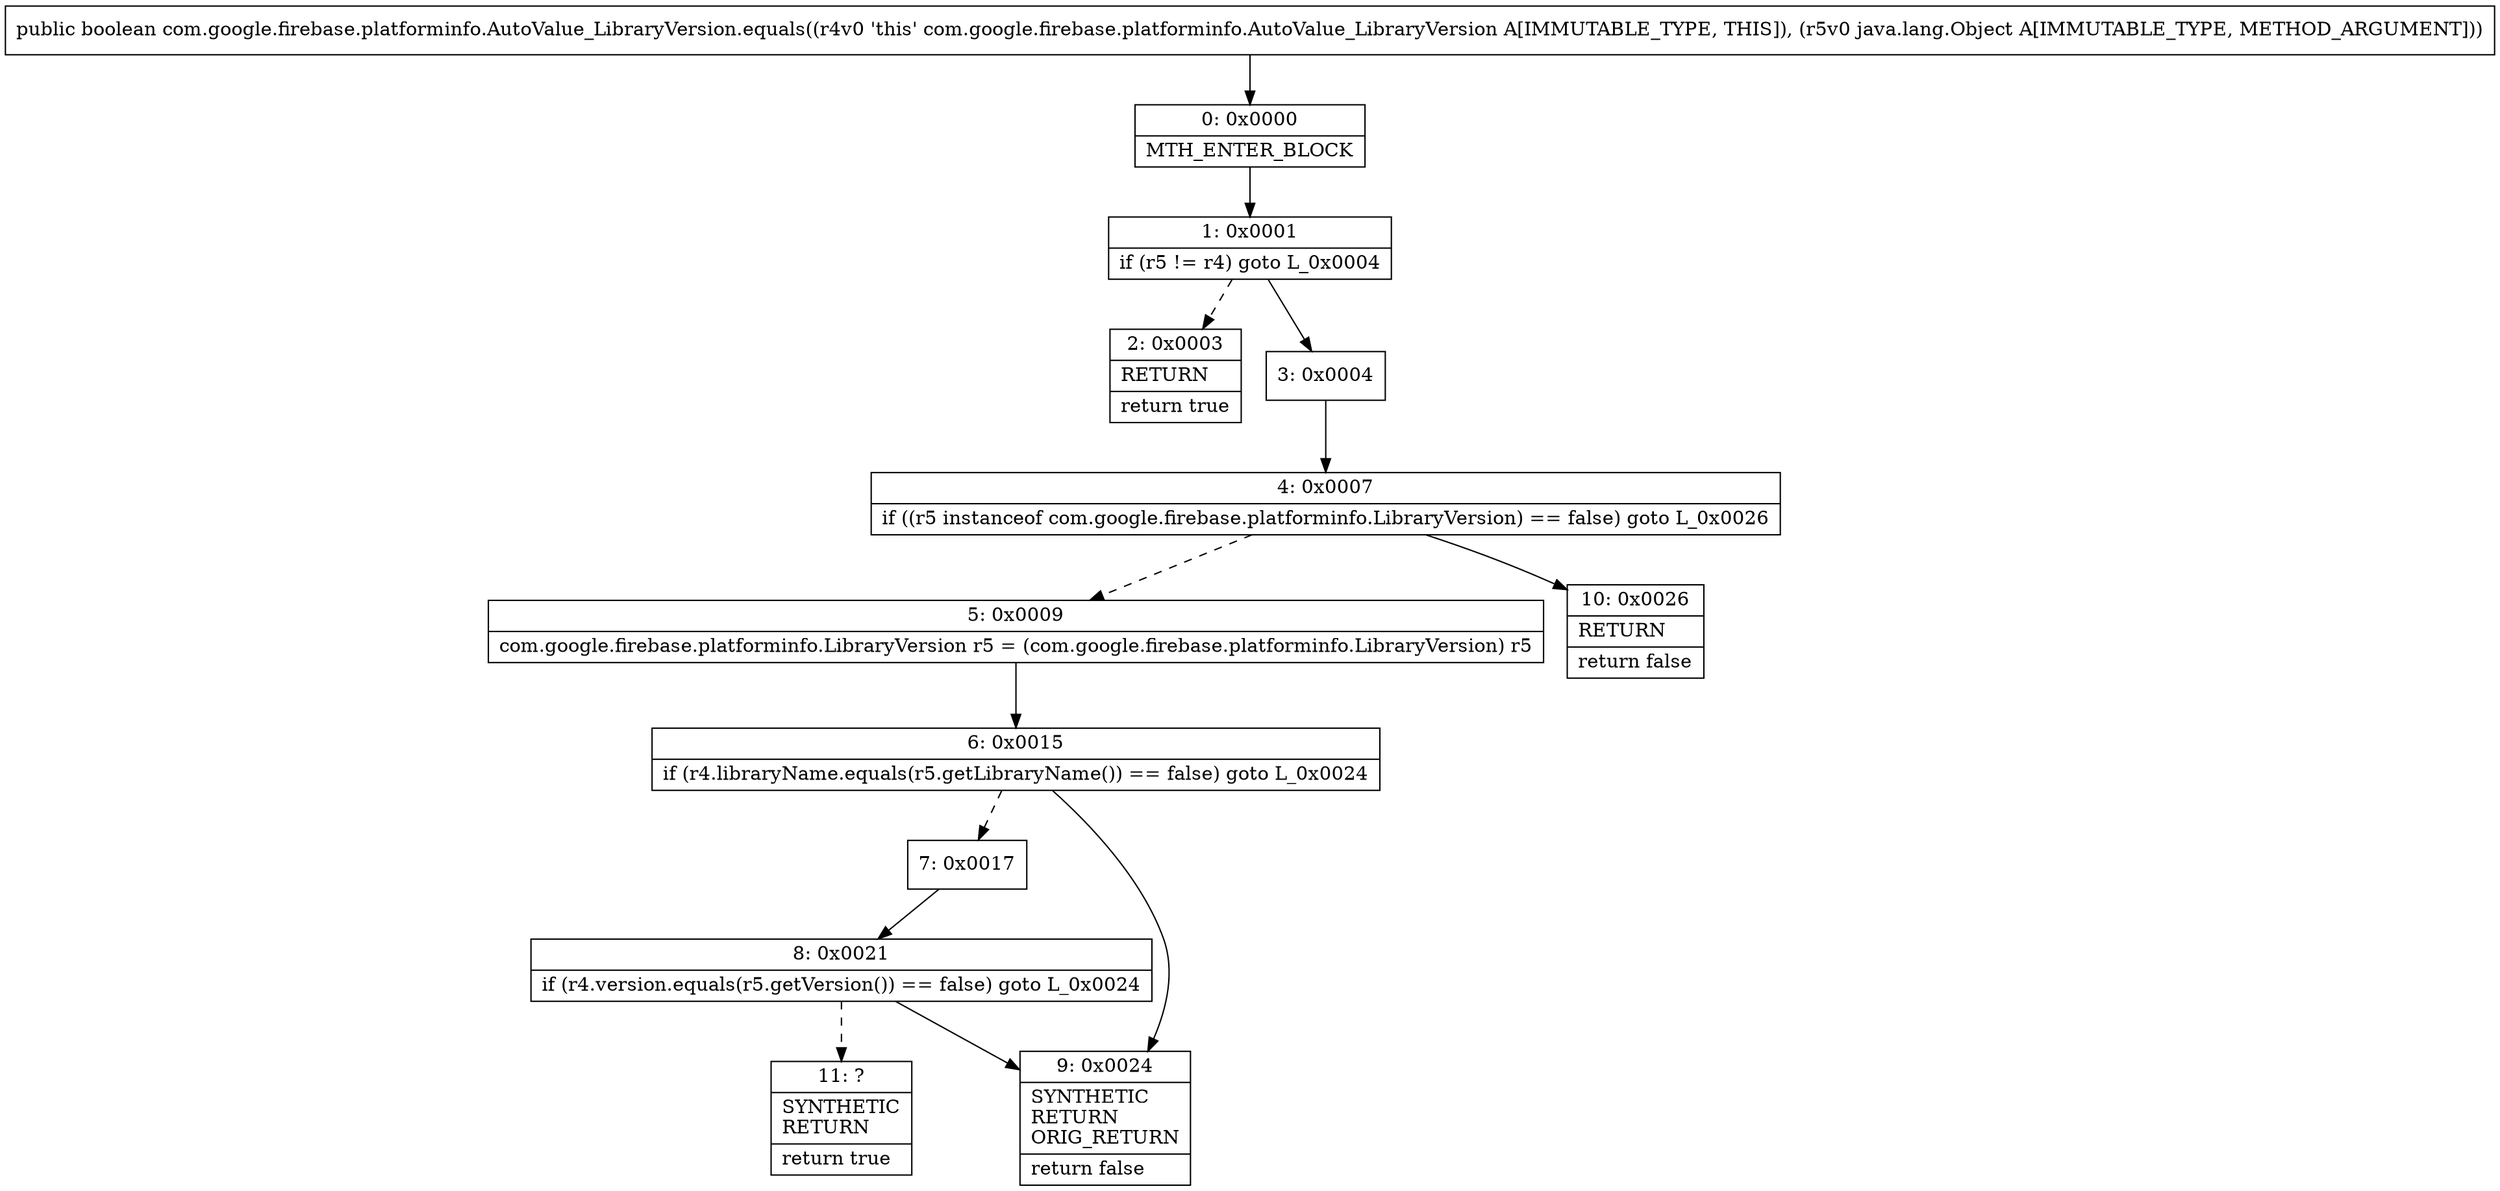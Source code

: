 digraph "CFG forcom.google.firebase.platforminfo.AutoValue_LibraryVersion.equals(Ljava\/lang\/Object;)Z" {
Node_0 [shape=record,label="{0\:\ 0x0000|MTH_ENTER_BLOCK\l}"];
Node_1 [shape=record,label="{1\:\ 0x0001|if (r5 != r4) goto L_0x0004\l}"];
Node_2 [shape=record,label="{2\:\ 0x0003|RETURN\l|return true\l}"];
Node_3 [shape=record,label="{3\:\ 0x0004}"];
Node_4 [shape=record,label="{4\:\ 0x0007|if ((r5 instanceof com.google.firebase.platforminfo.LibraryVersion) == false) goto L_0x0026\l}"];
Node_5 [shape=record,label="{5\:\ 0x0009|com.google.firebase.platforminfo.LibraryVersion r5 = (com.google.firebase.platforminfo.LibraryVersion) r5\l}"];
Node_6 [shape=record,label="{6\:\ 0x0015|if (r4.libraryName.equals(r5.getLibraryName()) == false) goto L_0x0024\l}"];
Node_7 [shape=record,label="{7\:\ 0x0017}"];
Node_8 [shape=record,label="{8\:\ 0x0021|if (r4.version.equals(r5.getVersion()) == false) goto L_0x0024\l}"];
Node_9 [shape=record,label="{9\:\ 0x0024|SYNTHETIC\lRETURN\lORIG_RETURN\l|return false\l}"];
Node_10 [shape=record,label="{10\:\ 0x0026|RETURN\l|return false\l}"];
Node_11 [shape=record,label="{11\:\ ?|SYNTHETIC\lRETURN\l|return true\l}"];
MethodNode[shape=record,label="{public boolean com.google.firebase.platforminfo.AutoValue_LibraryVersion.equals((r4v0 'this' com.google.firebase.platforminfo.AutoValue_LibraryVersion A[IMMUTABLE_TYPE, THIS]), (r5v0 java.lang.Object A[IMMUTABLE_TYPE, METHOD_ARGUMENT])) }"];
MethodNode -> Node_0;
Node_0 -> Node_1;
Node_1 -> Node_2[style=dashed];
Node_1 -> Node_3;
Node_3 -> Node_4;
Node_4 -> Node_5[style=dashed];
Node_4 -> Node_10;
Node_5 -> Node_6;
Node_6 -> Node_7[style=dashed];
Node_6 -> Node_9;
Node_7 -> Node_8;
Node_8 -> Node_9;
Node_8 -> Node_11[style=dashed];
}

